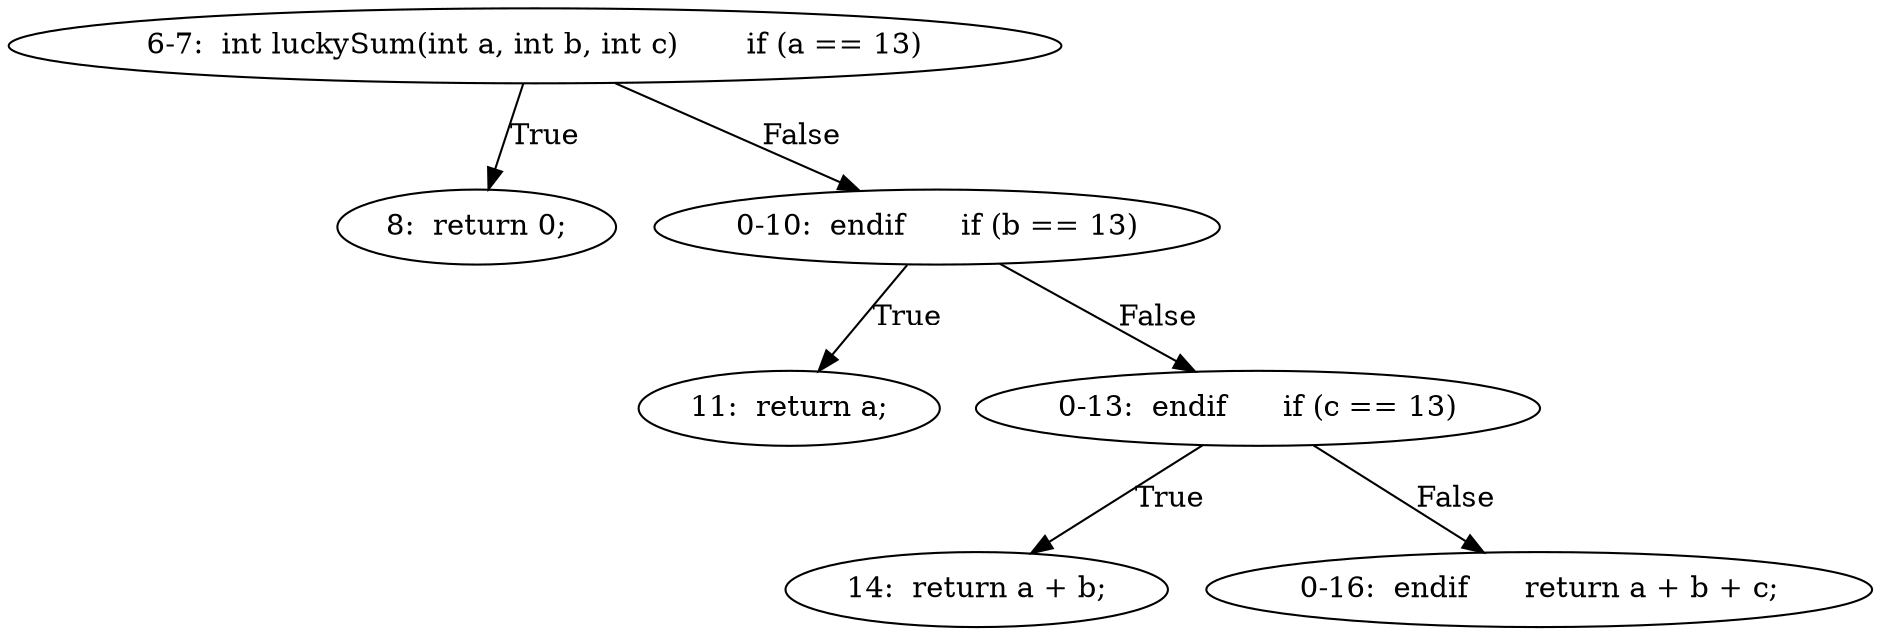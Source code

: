digraph result_test { 
// graph-vertices
  a1  [label="6-7:  int luckySum(int a, int b, int c)	if (a == 13)"]; 
  2  [label="8:  return 0;"]; 
  a2  [label="0-10:  endif	if (b == 13)"]; 
  5  [label="11:  return a;"]; 
  a3  [label="0-13:  endif	if (c == 13)"]; 
  8  [label="14:  return a + b;"]; 
  a4  [label="0-16:  endif	return a + b + c;"]; 
// graph-edges
  a1 -> 2  [label="True"]; 
  a1 -> a2  [label="False"]; 
  a2 -> 5  [label="True"]; 
  a2 -> a3  [label="False"]; 
  a3 -> 8  [label="True"]; 
  a3 -> a4  [label="False"]; 
}